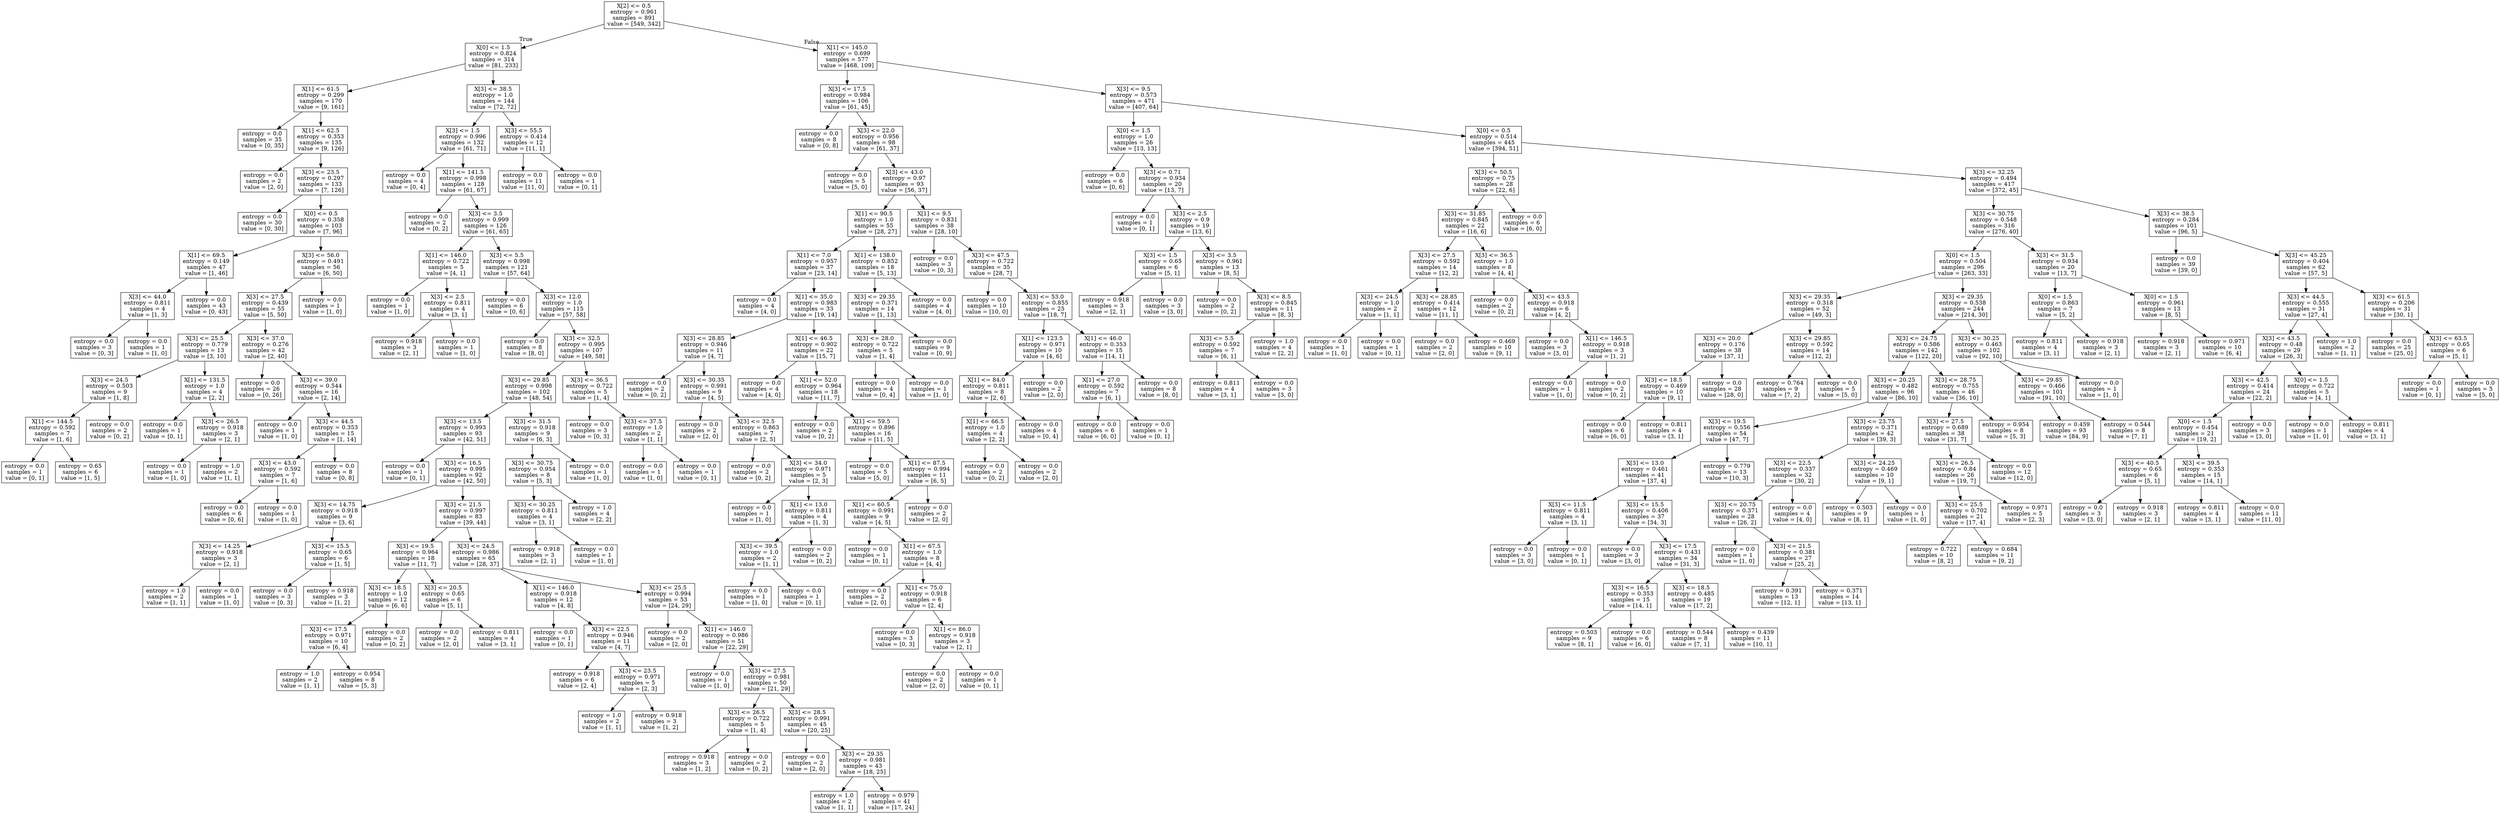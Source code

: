 digraph Tree {
node [shape=box] ;
0 [label="X[2] <= 0.5\nentropy = 0.961\nsamples = 891\nvalue = [549, 342]"] ;
1 [label="X[0] <= 1.5\nentropy = 0.824\nsamples = 314\nvalue = [81, 233]"] ;
0 -> 1 [labeldistance=2.5, labelangle=45, headlabel="True"] ;
2 [label="X[1] <= 61.5\nentropy = 0.299\nsamples = 170\nvalue = [9, 161]"] ;
1 -> 2 ;
3 [label="entropy = 0.0\nsamples = 35\nvalue = [0, 35]"] ;
2 -> 3 ;
4 [label="X[1] <= 62.5\nentropy = 0.353\nsamples = 135\nvalue = [9, 126]"] ;
2 -> 4 ;
5 [label="entropy = 0.0\nsamples = 2\nvalue = [2, 0]"] ;
4 -> 5 ;
6 [label="X[3] <= 23.5\nentropy = 0.297\nsamples = 133\nvalue = [7, 126]"] ;
4 -> 6 ;
7 [label="entropy = 0.0\nsamples = 30\nvalue = [0, 30]"] ;
6 -> 7 ;
8 [label="X[0] <= 0.5\nentropy = 0.358\nsamples = 103\nvalue = [7, 96]"] ;
6 -> 8 ;
9 [label="X[1] <= 69.5\nentropy = 0.149\nsamples = 47\nvalue = [1, 46]"] ;
8 -> 9 ;
10 [label="X[3] <= 44.0\nentropy = 0.811\nsamples = 4\nvalue = [1, 3]"] ;
9 -> 10 ;
11 [label="entropy = 0.0\nsamples = 3\nvalue = [0, 3]"] ;
10 -> 11 ;
12 [label="entropy = 0.0\nsamples = 1\nvalue = [1, 0]"] ;
10 -> 12 ;
13 [label="entropy = 0.0\nsamples = 43\nvalue = [0, 43]"] ;
9 -> 13 ;
14 [label="X[3] <= 56.0\nentropy = 0.491\nsamples = 56\nvalue = [6, 50]"] ;
8 -> 14 ;
15 [label="X[3] <= 27.5\nentropy = 0.439\nsamples = 55\nvalue = [5, 50]"] ;
14 -> 15 ;
16 [label="X[3] <= 25.5\nentropy = 0.779\nsamples = 13\nvalue = [3, 10]"] ;
15 -> 16 ;
17 [label="X[3] <= 24.5\nentropy = 0.503\nsamples = 9\nvalue = [1, 8]"] ;
16 -> 17 ;
18 [label="X[1] <= 144.5\nentropy = 0.592\nsamples = 7\nvalue = [1, 6]"] ;
17 -> 18 ;
19 [label="entropy = 0.0\nsamples = 1\nvalue = [0, 1]"] ;
18 -> 19 ;
20 [label="entropy = 0.65\nsamples = 6\nvalue = [1, 5]"] ;
18 -> 20 ;
21 [label="entropy = 0.0\nsamples = 2\nvalue = [0, 2]"] ;
17 -> 21 ;
22 [label="X[1] <= 131.5\nentropy = 1.0\nsamples = 4\nvalue = [2, 2]"] ;
16 -> 22 ;
23 [label="entropy = 0.0\nsamples = 1\nvalue = [0, 1]"] ;
22 -> 23 ;
24 [label="X[3] <= 26.5\nentropy = 0.918\nsamples = 3\nvalue = [2, 1]"] ;
22 -> 24 ;
25 [label="entropy = 0.0\nsamples = 1\nvalue = [1, 0]"] ;
24 -> 25 ;
26 [label="entropy = 1.0\nsamples = 2\nvalue = [1, 1]"] ;
24 -> 26 ;
27 [label="X[3] <= 37.0\nentropy = 0.276\nsamples = 42\nvalue = [2, 40]"] ;
15 -> 27 ;
28 [label="entropy = 0.0\nsamples = 26\nvalue = [0, 26]"] ;
27 -> 28 ;
29 [label="X[3] <= 39.0\nentropy = 0.544\nsamples = 16\nvalue = [2, 14]"] ;
27 -> 29 ;
30 [label="entropy = 0.0\nsamples = 1\nvalue = [1, 0]"] ;
29 -> 30 ;
31 [label="X[3] <= 44.5\nentropy = 0.353\nsamples = 15\nvalue = [1, 14]"] ;
29 -> 31 ;
32 [label="X[3] <= 43.0\nentropy = 0.592\nsamples = 7\nvalue = [1, 6]"] ;
31 -> 32 ;
33 [label="entropy = 0.0\nsamples = 6\nvalue = [0, 6]"] ;
32 -> 33 ;
34 [label="entropy = 0.0\nsamples = 1\nvalue = [1, 0]"] ;
32 -> 34 ;
35 [label="entropy = 0.0\nsamples = 8\nvalue = [0, 8]"] ;
31 -> 35 ;
36 [label="entropy = 0.0\nsamples = 1\nvalue = [1, 0]"] ;
14 -> 36 ;
37 [label="X[3] <= 38.5\nentropy = 1.0\nsamples = 144\nvalue = [72, 72]"] ;
1 -> 37 ;
38 [label="X[3] <= 1.5\nentropy = 0.996\nsamples = 132\nvalue = [61, 71]"] ;
37 -> 38 ;
39 [label="entropy = 0.0\nsamples = 4\nvalue = [0, 4]"] ;
38 -> 39 ;
40 [label="X[1] <= 141.5\nentropy = 0.998\nsamples = 128\nvalue = [61, 67]"] ;
38 -> 40 ;
41 [label="entropy = 0.0\nsamples = 2\nvalue = [0, 2]"] ;
40 -> 41 ;
42 [label="X[3] <= 3.5\nentropy = 0.999\nsamples = 126\nvalue = [61, 65]"] ;
40 -> 42 ;
43 [label="X[1] <= 146.0\nentropy = 0.722\nsamples = 5\nvalue = [4, 1]"] ;
42 -> 43 ;
44 [label="entropy = 0.0\nsamples = 1\nvalue = [1, 0]"] ;
43 -> 44 ;
45 [label="X[3] <= 2.5\nentropy = 0.811\nsamples = 4\nvalue = [3, 1]"] ;
43 -> 45 ;
46 [label="entropy = 0.918\nsamples = 3\nvalue = [2, 1]"] ;
45 -> 46 ;
47 [label="entropy = 0.0\nsamples = 1\nvalue = [1, 0]"] ;
45 -> 47 ;
48 [label="X[3] <= 5.5\nentropy = 0.998\nsamples = 121\nvalue = [57, 64]"] ;
42 -> 48 ;
49 [label="entropy = 0.0\nsamples = 6\nvalue = [0, 6]"] ;
48 -> 49 ;
50 [label="X[3] <= 12.0\nentropy = 1.0\nsamples = 115\nvalue = [57, 58]"] ;
48 -> 50 ;
51 [label="entropy = 0.0\nsamples = 8\nvalue = [8, 0]"] ;
50 -> 51 ;
52 [label="X[3] <= 32.5\nentropy = 0.995\nsamples = 107\nvalue = [49, 58]"] ;
50 -> 52 ;
53 [label="X[3] <= 29.85\nentropy = 0.998\nsamples = 102\nvalue = [48, 54]"] ;
52 -> 53 ;
54 [label="X[3] <= 13.5\nentropy = 0.993\nsamples = 93\nvalue = [42, 51]"] ;
53 -> 54 ;
55 [label="entropy = 0.0\nsamples = 1\nvalue = [0, 1]"] ;
54 -> 55 ;
56 [label="X[3] <= 16.5\nentropy = 0.995\nsamples = 92\nvalue = [42, 50]"] ;
54 -> 56 ;
57 [label="X[3] <= 14.75\nentropy = 0.918\nsamples = 9\nvalue = [3, 6]"] ;
56 -> 57 ;
58 [label="X[3] <= 14.25\nentropy = 0.918\nsamples = 3\nvalue = [2, 1]"] ;
57 -> 58 ;
59 [label="entropy = 1.0\nsamples = 2\nvalue = [1, 1]"] ;
58 -> 59 ;
60 [label="entropy = 0.0\nsamples = 1\nvalue = [1, 0]"] ;
58 -> 60 ;
61 [label="X[3] <= 15.5\nentropy = 0.65\nsamples = 6\nvalue = [1, 5]"] ;
57 -> 61 ;
62 [label="entropy = 0.0\nsamples = 3\nvalue = [0, 3]"] ;
61 -> 62 ;
63 [label="entropy = 0.918\nsamples = 3\nvalue = [1, 2]"] ;
61 -> 63 ;
64 [label="X[3] <= 21.5\nentropy = 0.997\nsamples = 83\nvalue = [39, 44]"] ;
56 -> 64 ;
65 [label="X[3] <= 19.5\nentropy = 0.964\nsamples = 18\nvalue = [11, 7]"] ;
64 -> 65 ;
66 [label="X[3] <= 18.5\nentropy = 1.0\nsamples = 12\nvalue = [6, 6]"] ;
65 -> 66 ;
67 [label="X[3] <= 17.5\nentropy = 0.971\nsamples = 10\nvalue = [6, 4]"] ;
66 -> 67 ;
68 [label="entropy = 1.0\nsamples = 2\nvalue = [1, 1]"] ;
67 -> 68 ;
69 [label="entropy = 0.954\nsamples = 8\nvalue = [5, 3]"] ;
67 -> 69 ;
70 [label="entropy = 0.0\nsamples = 2\nvalue = [0, 2]"] ;
66 -> 70 ;
71 [label="X[3] <= 20.5\nentropy = 0.65\nsamples = 6\nvalue = [5, 1]"] ;
65 -> 71 ;
72 [label="entropy = 0.0\nsamples = 2\nvalue = [2, 0]"] ;
71 -> 72 ;
73 [label="entropy = 0.811\nsamples = 4\nvalue = [3, 1]"] ;
71 -> 73 ;
74 [label="X[3] <= 24.5\nentropy = 0.986\nsamples = 65\nvalue = [28, 37]"] ;
64 -> 74 ;
75 [label="X[1] <= 146.0\nentropy = 0.918\nsamples = 12\nvalue = [4, 8]"] ;
74 -> 75 ;
76 [label="entropy = 0.0\nsamples = 1\nvalue = [0, 1]"] ;
75 -> 76 ;
77 [label="X[3] <= 22.5\nentropy = 0.946\nsamples = 11\nvalue = [4, 7]"] ;
75 -> 77 ;
78 [label="entropy = 0.918\nsamples = 6\nvalue = [2, 4]"] ;
77 -> 78 ;
79 [label="X[3] <= 23.5\nentropy = 0.971\nsamples = 5\nvalue = [2, 3]"] ;
77 -> 79 ;
80 [label="entropy = 1.0\nsamples = 2\nvalue = [1, 1]"] ;
79 -> 80 ;
81 [label="entropy = 0.918\nsamples = 3\nvalue = [1, 2]"] ;
79 -> 81 ;
82 [label="X[3] <= 25.5\nentropy = 0.994\nsamples = 53\nvalue = [24, 29]"] ;
74 -> 82 ;
83 [label="entropy = 0.0\nsamples = 2\nvalue = [2, 0]"] ;
82 -> 83 ;
84 [label="X[1] <= 146.0\nentropy = 0.986\nsamples = 51\nvalue = [22, 29]"] ;
82 -> 84 ;
85 [label="entropy = 0.0\nsamples = 1\nvalue = [1, 0]"] ;
84 -> 85 ;
86 [label="X[3] <= 27.5\nentropy = 0.981\nsamples = 50\nvalue = [21, 29]"] ;
84 -> 86 ;
87 [label="X[3] <= 26.5\nentropy = 0.722\nsamples = 5\nvalue = [1, 4]"] ;
86 -> 87 ;
88 [label="entropy = 0.918\nsamples = 3\nvalue = [1, 2]"] ;
87 -> 88 ;
89 [label="entropy = 0.0\nsamples = 2\nvalue = [0, 2]"] ;
87 -> 89 ;
90 [label="X[3] <= 28.5\nentropy = 0.991\nsamples = 45\nvalue = [20, 25]"] ;
86 -> 90 ;
91 [label="entropy = 0.0\nsamples = 2\nvalue = [2, 0]"] ;
90 -> 91 ;
92 [label="X[3] <= 29.35\nentropy = 0.981\nsamples = 43\nvalue = [18, 25]"] ;
90 -> 92 ;
93 [label="entropy = 1.0\nsamples = 2\nvalue = [1, 1]"] ;
92 -> 93 ;
94 [label="entropy = 0.979\nsamples = 41\nvalue = [17, 24]"] ;
92 -> 94 ;
95 [label="X[3] <= 31.5\nentropy = 0.918\nsamples = 9\nvalue = [6, 3]"] ;
53 -> 95 ;
96 [label="X[3] <= 30.75\nentropy = 0.954\nsamples = 8\nvalue = [5, 3]"] ;
95 -> 96 ;
97 [label="X[3] <= 30.25\nentropy = 0.811\nsamples = 4\nvalue = [3, 1]"] ;
96 -> 97 ;
98 [label="entropy = 0.918\nsamples = 3\nvalue = [2, 1]"] ;
97 -> 98 ;
99 [label="entropy = 0.0\nsamples = 1\nvalue = [1, 0]"] ;
97 -> 99 ;
100 [label="entropy = 1.0\nsamples = 4\nvalue = [2, 2]"] ;
96 -> 100 ;
101 [label="entropy = 0.0\nsamples = 1\nvalue = [1, 0]"] ;
95 -> 101 ;
102 [label="X[3] <= 36.5\nentropy = 0.722\nsamples = 5\nvalue = [1, 4]"] ;
52 -> 102 ;
103 [label="entropy = 0.0\nsamples = 3\nvalue = [0, 3]"] ;
102 -> 103 ;
104 [label="X[3] <= 37.5\nentropy = 1.0\nsamples = 2\nvalue = [1, 1]"] ;
102 -> 104 ;
105 [label="entropy = 0.0\nsamples = 1\nvalue = [1, 0]"] ;
104 -> 105 ;
106 [label="entropy = 0.0\nsamples = 1\nvalue = [0, 1]"] ;
104 -> 106 ;
107 [label="X[3] <= 55.5\nentropy = 0.414\nsamples = 12\nvalue = [11, 1]"] ;
37 -> 107 ;
108 [label="entropy = 0.0\nsamples = 11\nvalue = [11, 0]"] ;
107 -> 108 ;
109 [label="entropy = 0.0\nsamples = 1\nvalue = [0, 1]"] ;
107 -> 109 ;
110 [label="X[1] <= 145.0\nentropy = 0.699\nsamples = 577\nvalue = [468, 109]"] ;
0 -> 110 [labeldistance=2.5, labelangle=-45, headlabel="False"] ;
111 [label="X[3] <= 17.5\nentropy = 0.984\nsamples = 106\nvalue = [61, 45]"] ;
110 -> 111 ;
112 [label="entropy = 0.0\nsamples = 8\nvalue = [0, 8]"] ;
111 -> 112 ;
113 [label="X[3] <= 22.0\nentropy = 0.956\nsamples = 98\nvalue = [61, 37]"] ;
111 -> 113 ;
114 [label="entropy = 0.0\nsamples = 5\nvalue = [5, 0]"] ;
113 -> 114 ;
115 [label="X[3] <= 43.0\nentropy = 0.97\nsamples = 93\nvalue = [56, 37]"] ;
113 -> 115 ;
116 [label="X[1] <= 90.5\nentropy = 1.0\nsamples = 55\nvalue = [28, 27]"] ;
115 -> 116 ;
117 [label="X[1] <= 7.0\nentropy = 0.957\nsamples = 37\nvalue = [23, 14]"] ;
116 -> 117 ;
118 [label="entropy = 0.0\nsamples = 4\nvalue = [4, 0]"] ;
117 -> 118 ;
119 [label="X[1] <= 35.0\nentropy = 0.983\nsamples = 33\nvalue = [19, 14]"] ;
117 -> 119 ;
120 [label="X[3] <= 28.85\nentropy = 0.946\nsamples = 11\nvalue = [4, 7]"] ;
119 -> 120 ;
121 [label="entropy = 0.0\nsamples = 2\nvalue = [0, 2]"] ;
120 -> 121 ;
122 [label="X[3] <= 30.35\nentropy = 0.991\nsamples = 9\nvalue = [4, 5]"] ;
120 -> 122 ;
123 [label="entropy = 0.0\nsamples = 2\nvalue = [2, 0]"] ;
122 -> 123 ;
124 [label="X[3] <= 32.5\nentropy = 0.863\nsamples = 7\nvalue = [2, 5]"] ;
122 -> 124 ;
125 [label="entropy = 0.0\nsamples = 2\nvalue = [0, 2]"] ;
124 -> 125 ;
126 [label="X[3] <= 34.0\nentropy = 0.971\nsamples = 5\nvalue = [2, 3]"] ;
124 -> 126 ;
127 [label="entropy = 0.0\nsamples = 1\nvalue = [1, 0]"] ;
126 -> 127 ;
128 [label="X[1] <= 13.0\nentropy = 0.811\nsamples = 4\nvalue = [1, 3]"] ;
126 -> 128 ;
129 [label="X[3] <= 39.5\nentropy = 1.0\nsamples = 2\nvalue = [1, 1]"] ;
128 -> 129 ;
130 [label="entropy = 0.0\nsamples = 1\nvalue = [1, 0]"] ;
129 -> 130 ;
131 [label="entropy = 0.0\nsamples = 1\nvalue = [0, 1]"] ;
129 -> 131 ;
132 [label="entropy = 0.0\nsamples = 2\nvalue = [0, 2]"] ;
128 -> 132 ;
133 [label="X[1] <= 46.5\nentropy = 0.902\nsamples = 22\nvalue = [15, 7]"] ;
119 -> 133 ;
134 [label="entropy = 0.0\nsamples = 4\nvalue = [4, 0]"] ;
133 -> 134 ;
135 [label="X[1] <= 52.0\nentropy = 0.964\nsamples = 18\nvalue = [11, 7]"] ;
133 -> 135 ;
136 [label="entropy = 0.0\nsamples = 2\nvalue = [0, 2]"] ;
135 -> 136 ;
137 [label="X[1] <= 59.5\nentropy = 0.896\nsamples = 16\nvalue = [11, 5]"] ;
135 -> 137 ;
138 [label="entropy = 0.0\nsamples = 5\nvalue = [5, 0]"] ;
137 -> 138 ;
139 [label="X[1] <= 87.5\nentropy = 0.994\nsamples = 11\nvalue = [6, 5]"] ;
137 -> 139 ;
140 [label="X[1] <= 60.5\nentropy = 0.991\nsamples = 9\nvalue = [4, 5]"] ;
139 -> 140 ;
141 [label="entropy = 0.0\nsamples = 1\nvalue = [0, 1]"] ;
140 -> 141 ;
142 [label="X[1] <= 67.5\nentropy = 1.0\nsamples = 8\nvalue = [4, 4]"] ;
140 -> 142 ;
143 [label="entropy = 0.0\nsamples = 2\nvalue = [2, 0]"] ;
142 -> 143 ;
144 [label="X[1] <= 75.0\nentropy = 0.918\nsamples = 6\nvalue = [2, 4]"] ;
142 -> 144 ;
145 [label="entropy = 0.0\nsamples = 3\nvalue = [0, 3]"] ;
144 -> 145 ;
146 [label="X[1] <= 86.0\nentropy = 0.918\nsamples = 3\nvalue = [2, 1]"] ;
144 -> 146 ;
147 [label="entropy = 0.0\nsamples = 2\nvalue = [2, 0]"] ;
146 -> 147 ;
148 [label="entropy = 0.0\nsamples = 1\nvalue = [0, 1]"] ;
146 -> 148 ;
149 [label="entropy = 0.0\nsamples = 2\nvalue = [2, 0]"] ;
139 -> 149 ;
150 [label="X[1] <= 138.0\nentropy = 0.852\nsamples = 18\nvalue = [5, 13]"] ;
116 -> 150 ;
151 [label="X[3] <= 29.35\nentropy = 0.371\nsamples = 14\nvalue = [1, 13]"] ;
150 -> 151 ;
152 [label="X[3] <= 28.0\nentropy = 0.722\nsamples = 5\nvalue = [1, 4]"] ;
151 -> 152 ;
153 [label="entropy = 0.0\nsamples = 4\nvalue = [0, 4]"] ;
152 -> 153 ;
154 [label="entropy = 0.0\nsamples = 1\nvalue = [1, 0]"] ;
152 -> 154 ;
155 [label="entropy = 0.0\nsamples = 9\nvalue = [0, 9]"] ;
151 -> 155 ;
156 [label="entropy = 0.0\nsamples = 4\nvalue = [4, 0]"] ;
150 -> 156 ;
157 [label="X[1] <= 9.5\nentropy = 0.831\nsamples = 38\nvalue = [28, 10]"] ;
115 -> 157 ;
158 [label="entropy = 0.0\nsamples = 3\nvalue = [0, 3]"] ;
157 -> 158 ;
159 [label="X[3] <= 47.5\nentropy = 0.722\nsamples = 35\nvalue = [28, 7]"] ;
157 -> 159 ;
160 [label="entropy = 0.0\nsamples = 10\nvalue = [10, 0]"] ;
159 -> 160 ;
161 [label="X[3] <= 53.0\nentropy = 0.855\nsamples = 25\nvalue = [18, 7]"] ;
159 -> 161 ;
162 [label="X[1] <= 123.5\nentropy = 0.971\nsamples = 10\nvalue = [4, 6]"] ;
161 -> 162 ;
163 [label="X[1] <= 84.0\nentropy = 0.811\nsamples = 8\nvalue = [2, 6]"] ;
162 -> 163 ;
164 [label="X[1] <= 66.5\nentropy = 1.0\nsamples = 4\nvalue = [2, 2]"] ;
163 -> 164 ;
165 [label="entropy = 0.0\nsamples = 2\nvalue = [0, 2]"] ;
164 -> 165 ;
166 [label="entropy = 0.0\nsamples = 2\nvalue = [2, 0]"] ;
164 -> 166 ;
167 [label="entropy = 0.0\nsamples = 4\nvalue = [0, 4]"] ;
163 -> 167 ;
168 [label="entropy = 0.0\nsamples = 2\nvalue = [2, 0]"] ;
162 -> 168 ;
169 [label="X[1] <= 46.0\nentropy = 0.353\nsamples = 15\nvalue = [14, 1]"] ;
161 -> 169 ;
170 [label="X[1] <= 27.0\nentropy = 0.592\nsamples = 7\nvalue = [6, 1]"] ;
169 -> 170 ;
171 [label="entropy = 0.0\nsamples = 6\nvalue = [6, 0]"] ;
170 -> 171 ;
172 [label="entropy = 0.0\nsamples = 1\nvalue = [0, 1]"] ;
170 -> 172 ;
173 [label="entropy = 0.0\nsamples = 8\nvalue = [8, 0]"] ;
169 -> 173 ;
174 [label="X[3] <= 9.5\nentropy = 0.573\nsamples = 471\nvalue = [407, 64]"] ;
110 -> 174 ;
175 [label="X[0] <= 1.5\nentropy = 1.0\nsamples = 26\nvalue = [13, 13]"] ;
174 -> 175 ;
176 [label="entropy = 0.0\nsamples = 6\nvalue = [0, 6]"] ;
175 -> 176 ;
177 [label="X[3] <= 0.71\nentropy = 0.934\nsamples = 20\nvalue = [13, 7]"] ;
175 -> 177 ;
178 [label="entropy = 0.0\nsamples = 1\nvalue = [0, 1]"] ;
177 -> 178 ;
179 [label="X[3] <= 2.5\nentropy = 0.9\nsamples = 19\nvalue = [13, 6]"] ;
177 -> 179 ;
180 [label="X[3] <= 1.5\nentropy = 0.65\nsamples = 6\nvalue = [5, 1]"] ;
179 -> 180 ;
181 [label="entropy = 0.918\nsamples = 3\nvalue = [2, 1]"] ;
180 -> 181 ;
182 [label="entropy = 0.0\nsamples = 3\nvalue = [3, 0]"] ;
180 -> 182 ;
183 [label="X[3] <= 3.5\nentropy = 0.961\nsamples = 13\nvalue = [8, 5]"] ;
179 -> 183 ;
184 [label="entropy = 0.0\nsamples = 2\nvalue = [0, 2]"] ;
183 -> 184 ;
185 [label="X[3] <= 8.5\nentropy = 0.845\nsamples = 11\nvalue = [8, 3]"] ;
183 -> 185 ;
186 [label="X[3] <= 5.5\nentropy = 0.592\nsamples = 7\nvalue = [6, 1]"] ;
185 -> 186 ;
187 [label="entropy = 0.811\nsamples = 4\nvalue = [3, 1]"] ;
186 -> 187 ;
188 [label="entropy = 0.0\nsamples = 3\nvalue = [3, 0]"] ;
186 -> 188 ;
189 [label="entropy = 1.0\nsamples = 4\nvalue = [2, 2]"] ;
185 -> 189 ;
190 [label="X[0] <= 0.5\nentropy = 0.514\nsamples = 445\nvalue = [394, 51]"] ;
174 -> 190 ;
191 [label="X[3] <= 50.5\nentropy = 0.75\nsamples = 28\nvalue = [22, 6]"] ;
190 -> 191 ;
192 [label="X[3] <= 31.85\nentropy = 0.845\nsamples = 22\nvalue = [16, 6]"] ;
191 -> 192 ;
193 [label="X[3] <= 27.5\nentropy = 0.592\nsamples = 14\nvalue = [12, 2]"] ;
192 -> 193 ;
194 [label="X[3] <= 24.5\nentropy = 1.0\nsamples = 2\nvalue = [1, 1]"] ;
193 -> 194 ;
195 [label="entropy = 0.0\nsamples = 1\nvalue = [1, 0]"] ;
194 -> 195 ;
196 [label="entropy = 0.0\nsamples = 1\nvalue = [0, 1]"] ;
194 -> 196 ;
197 [label="X[3] <= 28.85\nentropy = 0.414\nsamples = 12\nvalue = [11, 1]"] ;
193 -> 197 ;
198 [label="entropy = 0.0\nsamples = 2\nvalue = [2, 0]"] ;
197 -> 198 ;
199 [label="entropy = 0.469\nsamples = 10\nvalue = [9, 1]"] ;
197 -> 199 ;
200 [label="X[3] <= 36.5\nentropy = 1.0\nsamples = 8\nvalue = [4, 4]"] ;
192 -> 200 ;
201 [label="entropy = 0.0\nsamples = 2\nvalue = [0, 2]"] ;
200 -> 201 ;
202 [label="X[3] <= 43.5\nentropy = 0.918\nsamples = 6\nvalue = [4, 2]"] ;
200 -> 202 ;
203 [label="entropy = 0.0\nsamples = 3\nvalue = [3, 0]"] ;
202 -> 203 ;
204 [label="X[1] <= 146.5\nentropy = 0.918\nsamples = 3\nvalue = [1, 2]"] ;
202 -> 204 ;
205 [label="entropy = 0.0\nsamples = 1\nvalue = [1, 0]"] ;
204 -> 205 ;
206 [label="entropy = 0.0\nsamples = 2\nvalue = [0, 2]"] ;
204 -> 206 ;
207 [label="entropy = 0.0\nsamples = 6\nvalue = [6, 0]"] ;
191 -> 207 ;
208 [label="X[3] <= 32.25\nentropy = 0.494\nsamples = 417\nvalue = [372, 45]"] ;
190 -> 208 ;
209 [label="X[3] <= 30.75\nentropy = 0.548\nsamples = 316\nvalue = [276, 40]"] ;
208 -> 209 ;
210 [label="X[0] <= 1.5\nentropy = 0.504\nsamples = 296\nvalue = [263, 33]"] ;
209 -> 210 ;
211 [label="X[3] <= 29.35\nentropy = 0.318\nsamples = 52\nvalue = [49, 3]"] ;
210 -> 211 ;
212 [label="X[3] <= 20.0\nentropy = 0.176\nsamples = 38\nvalue = [37, 1]"] ;
211 -> 212 ;
213 [label="X[3] <= 18.5\nentropy = 0.469\nsamples = 10\nvalue = [9, 1]"] ;
212 -> 213 ;
214 [label="entropy = 0.0\nsamples = 6\nvalue = [6, 0]"] ;
213 -> 214 ;
215 [label="entropy = 0.811\nsamples = 4\nvalue = [3, 1]"] ;
213 -> 215 ;
216 [label="entropy = 0.0\nsamples = 28\nvalue = [28, 0]"] ;
212 -> 216 ;
217 [label="X[3] <= 29.85\nentropy = 0.592\nsamples = 14\nvalue = [12, 2]"] ;
211 -> 217 ;
218 [label="entropy = 0.764\nsamples = 9\nvalue = [7, 2]"] ;
217 -> 218 ;
219 [label="entropy = 0.0\nsamples = 5\nvalue = [5, 0]"] ;
217 -> 219 ;
220 [label="X[3] <= 29.35\nentropy = 0.538\nsamples = 244\nvalue = [214, 30]"] ;
210 -> 220 ;
221 [label="X[3] <= 24.75\nentropy = 0.586\nsamples = 142\nvalue = [122, 20]"] ;
220 -> 221 ;
222 [label="X[3] <= 20.25\nentropy = 0.482\nsamples = 96\nvalue = [86, 10]"] ;
221 -> 222 ;
223 [label="X[3] <= 19.5\nentropy = 0.556\nsamples = 54\nvalue = [47, 7]"] ;
222 -> 223 ;
224 [label="X[3] <= 13.0\nentropy = 0.461\nsamples = 41\nvalue = [37, 4]"] ;
223 -> 224 ;
225 [label="X[3] <= 11.5\nentropy = 0.811\nsamples = 4\nvalue = [3, 1]"] ;
224 -> 225 ;
226 [label="entropy = 0.0\nsamples = 3\nvalue = [3, 0]"] ;
225 -> 226 ;
227 [label="entropy = 0.0\nsamples = 1\nvalue = [0, 1]"] ;
225 -> 227 ;
228 [label="X[3] <= 15.5\nentropy = 0.406\nsamples = 37\nvalue = [34, 3]"] ;
224 -> 228 ;
229 [label="entropy = 0.0\nsamples = 3\nvalue = [3, 0]"] ;
228 -> 229 ;
230 [label="X[3] <= 17.5\nentropy = 0.431\nsamples = 34\nvalue = [31, 3]"] ;
228 -> 230 ;
231 [label="X[3] <= 16.5\nentropy = 0.353\nsamples = 15\nvalue = [14, 1]"] ;
230 -> 231 ;
232 [label="entropy = 0.503\nsamples = 9\nvalue = [8, 1]"] ;
231 -> 232 ;
233 [label="entropy = 0.0\nsamples = 6\nvalue = [6, 0]"] ;
231 -> 233 ;
234 [label="X[3] <= 18.5\nentropy = 0.485\nsamples = 19\nvalue = [17, 2]"] ;
230 -> 234 ;
235 [label="entropy = 0.544\nsamples = 8\nvalue = [7, 1]"] ;
234 -> 235 ;
236 [label="entropy = 0.439\nsamples = 11\nvalue = [10, 1]"] ;
234 -> 236 ;
237 [label="entropy = 0.779\nsamples = 13\nvalue = [10, 3]"] ;
223 -> 237 ;
238 [label="X[3] <= 23.75\nentropy = 0.371\nsamples = 42\nvalue = [39, 3]"] ;
222 -> 238 ;
239 [label="X[3] <= 22.5\nentropy = 0.337\nsamples = 32\nvalue = [30, 2]"] ;
238 -> 239 ;
240 [label="X[3] <= 20.75\nentropy = 0.371\nsamples = 28\nvalue = [26, 2]"] ;
239 -> 240 ;
241 [label="entropy = 0.0\nsamples = 1\nvalue = [1, 0]"] ;
240 -> 241 ;
242 [label="X[3] <= 21.5\nentropy = 0.381\nsamples = 27\nvalue = [25, 2]"] ;
240 -> 242 ;
243 [label="entropy = 0.391\nsamples = 13\nvalue = [12, 1]"] ;
242 -> 243 ;
244 [label="entropy = 0.371\nsamples = 14\nvalue = [13, 1]"] ;
242 -> 244 ;
245 [label="entropy = 0.0\nsamples = 4\nvalue = [4, 0]"] ;
239 -> 245 ;
246 [label="X[3] <= 24.25\nentropy = 0.469\nsamples = 10\nvalue = [9, 1]"] ;
238 -> 246 ;
247 [label="entropy = 0.503\nsamples = 9\nvalue = [8, 1]"] ;
246 -> 247 ;
248 [label="entropy = 0.0\nsamples = 1\nvalue = [1, 0]"] ;
246 -> 248 ;
249 [label="X[3] <= 28.75\nentropy = 0.755\nsamples = 46\nvalue = [36, 10]"] ;
221 -> 249 ;
250 [label="X[3] <= 27.5\nentropy = 0.689\nsamples = 38\nvalue = [31, 7]"] ;
249 -> 250 ;
251 [label="X[3] <= 26.5\nentropy = 0.84\nsamples = 26\nvalue = [19, 7]"] ;
250 -> 251 ;
252 [label="X[3] <= 25.5\nentropy = 0.702\nsamples = 21\nvalue = [17, 4]"] ;
251 -> 252 ;
253 [label="entropy = 0.722\nsamples = 10\nvalue = [8, 2]"] ;
252 -> 253 ;
254 [label="entropy = 0.684\nsamples = 11\nvalue = [9, 2]"] ;
252 -> 254 ;
255 [label="entropy = 0.971\nsamples = 5\nvalue = [2, 3]"] ;
251 -> 255 ;
256 [label="entropy = 0.0\nsamples = 12\nvalue = [12, 0]"] ;
250 -> 256 ;
257 [label="entropy = 0.954\nsamples = 8\nvalue = [5, 3]"] ;
249 -> 257 ;
258 [label="X[3] <= 30.25\nentropy = 0.463\nsamples = 102\nvalue = [92, 10]"] ;
220 -> 258 ;
259 [label="X[3] <= 29.85\nentropy = 0.466\nsamples = 101\nvalue = [91, 10]"] ;
258 -> 259 ;
260 [label="entropy = 0.459\nsamples = 93\nvalue = [84, 9]"] ;
259 -> 260 ;
261 [label="entropy = 0.544\nsamples = 8\nvalue = [7, 1]"] ;
259 -> 261 ;
262 [label="entropy = 0.0\nsamples = 1\nvalue = [1, 0]"] ;
258 -> 262 ;
263 [label="X[3] <= 31.5\nentropy = 0.934\nsamples = 20\nvalue = [13, 7]"] ;
209 -> 263 ;
264 [label="X[0] <= 1.5\nentropy = 0.863\nsamples = 7\nvalue = [5, 2]"] ;
263 -> 264 ;
265 [label="entropy = 0.811\nsamples = 4\nvalue = [3, 1]"] ;
264 -> 265 ;
266 [label="entropy = 0.918\nsamples = 3\nvalue = [2, 1]"] ;
264 -> 266 ;
267 [label="X[0] <= 1.5\nentropy = 0.961\nsamples = 13\nvalue = [8, 5]"] ;
263 -> 267 ;
268 [label="entropy = 0.918\nsamples = 3\nvalue = [2, 1]"] ;
267 -> 268 ;
269 [label="entropy = 0.971\nsamples = 10\nvalue = [6, 4]"] ;
267 -> 269 ;
270 [label="X[3] <= 38.5\nentropy = 0.284\nsamples = 101\nvalue = [96, 5]"] ;
208 -> 270 ;
271 [label="entropy = 0.0\nsamples = 39\nvalue = [39, 0]"] ;
270 -> 271 ;
272 [label="X[3] <= 45.25\nentropy = 0.404\nsamples = 62\nvalue = [57, 5]"] ;
270 -> 272 ;
273 [label="X[3] <= 44.5\nentropy = 0.555\nsamples = 31\nvalue = [27, 4]"] ;
272 -> 273 ;
274 [label="X[3] <= 43.5\nentropy = 0.48\nsamples = 29\nvalue = [26, 3]"] ;
273 -> 274 ;
275 [label="X[3] <= 42.5\nentropy = 0.414\nsamples = 24\nvalue = [22, 2]"] ;
274 -> 275 ;
276 [label="X[0] <= 1.5\nentropy = 0.454\nsamples = 21\nvalue = [19, 2]"] ;
275 -> 276 ;
277 [label="X[3] <= 40.5\nentropy = 0.65\nsamples = 6\nvalue = [5, 1]"] ;
276 -> 277 ;
278 [label="entropy = 0.0\nsamples = 3\nvalue = [3, 0]"] ;
277 -> 278 ;
279 [label="entropy = 0.918\nsamples = 3\nvalue = [2, 1]"] ;
277 -> 279 ;
280 [label="X[3] <= 39.5\nentropy = 0.353\nsamples = 15\nvalue = [14, 1]"] ;
276 -> 280 ;
281 [label="entropy = 0.811\nsamples = 4\nvalue = [3, 1]"] ;
280 -> 281 ;
282 [label="entropy = 0.0\nsamples = 11\nvalue = [11, 0]"] ;
280 -> 282 ;
283 [label="entropy = 0.0\nsamples = 3\nvalue = [3, 0]"] ;
275 -> 283 ;
284 [label="X[0] <= 1.5\nentropy = 0.722\nsamples = 5\nvalue = [4, 1]"] ;
274 -> 284 ;
285 [label="entropy = 0.0\nsamples = 1\nvalue = [1, 0]"] ;
284 -> 285 ;
286 [label="entropy = 0.811\nsamples = 4\nvalue = [3, 1]"] ;
284 -> 286 ;
287 [label="entropy = 1.0\nsamples = 2\nvalue = [1, 1]"] ;
273 -> 287 ;
288 [label="X[3] <= 61.5\nentropy = 0.206\nsamples = 31\nvalue = [30, 1]"] ;
272 -> 288 ;
289 [label="entropy = 0.0\nsamples = 25\nvalue = [25, 0]"] ;
288 -> 289 ;
290 [label="X[3] <= 63.5\nentropy = 0.65\nsamples = 6\nvalue = [5, 1]"] ;
288 -> 290 ;
291 [label="entropy = 0.0\nsamples = 1\nvalue = [0, 1]"] ;
290 -> 291 ;
292 [label="entropy = 0.0\nsamples = 5\nvalue = [5, 0]"] ;
290 -> 292 ;
}